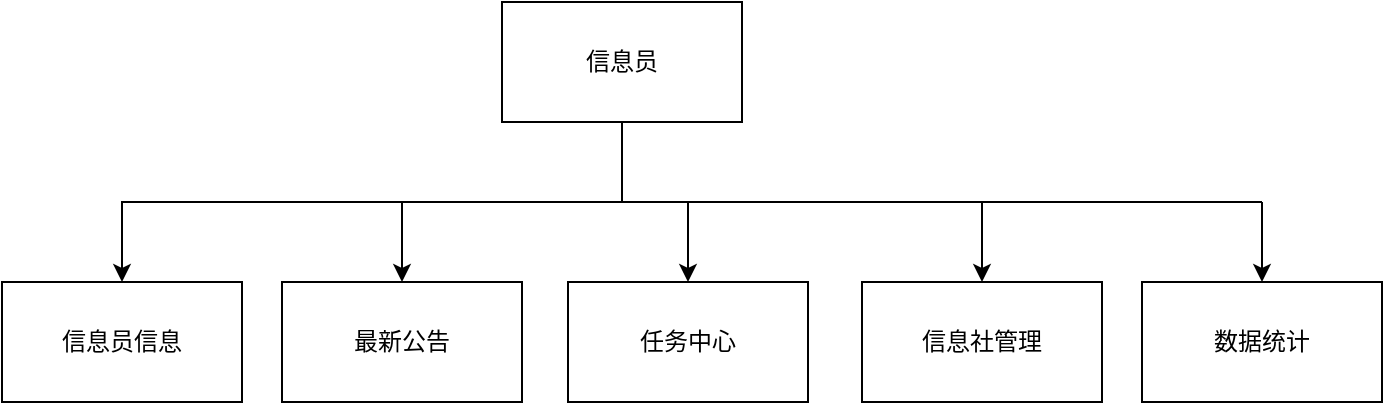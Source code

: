<mxfile version="12.2.6" type="github" pages="1"><diagram id="mOnwzDTrqxGXAMKuoLCL" name="第 1 页"><mxGraphModel dx="1408" dy="868" grid="1" gridSize="10" guides="1" tooltips="1" connect="1" arrows="1" fold="1" page="1" pageScale="1" pageWidth="827" pageHeight="1169" math="0" shadow="0"><root><mxCell id="0"/><mxCell id="1" parent="0"/><mxCell id="UQXmHDCEG2pKlZB55Uv--3" value="" style="edgeStyle=orthogonalEdgeStyle;rounded=0;orthogonalLoop=1;jettySize=auto;html=1;exitX=0.5;exitY=1;exitDx=0;exitDy=0;" edge="1" parent="1" source="UQXmHDCEG2pKlZB55Uv--1" target="UQXmHDCEG2pKlZB55Uv--2"><mxGeometry relative="1" as="geometry"><mxPoint x="380" y="130" as="sourcePoint"/></mxGeometry></mxCell><mxCell id="UQXmHDCEG2pKlZB55Uv--4" style="edgeStyle=orthogonalEdgeStyle;rounded=0;orthogonalLoop=1;jettySize=auto;html=1;" edge="1" parent="1" target="UQXmHDCEG2pKlZB55Uv--8"><mxGeometry relative="1" as="geometry"><mxPoint x="520" y="180" as="targetPoint"/><mxPoint x="380" y="140" as="sourcePoint"/><Array as="points"><mxPoint x="413" y="140"/></Array></mxGeometry></mxCell><mxCell id="UQXmHDCEG2pKlZB55Uv--1" value="信息员" style="rounded=0;whiteSpace=wrap;html=1;" vertex="1" parent="1"><mxGeometry x="320" y="40" width="120" height="60" as="geometry"/></mxCell><mxCell id="UQXmHDCEG2pKlZB55Uv--2" value="信息员信息" style="rounded=0;whiteSpace=wrap;html=1;" vertex="1" parent="1"><mxGeometry x="70" y="180" width="120" height="60" as="geometry"/></mxCell><mxCell id="UQXmHDCEG2pKlZB55Uv--7" value="最新公告" style="rounded=0;whiteSpace=wrap;html=1;" vertex="1" parent="1"><mxGeometry x="210" y="180" width="120" height="60" as="geometry"/></mxCell><mxCell id="UQXmHDCEG2pKlZB55Uv--8" value="任务中心" style="rounded=0;whiteSpace=wrap;html=1;" vertex="1" parent="1"><mxGeometry x="353" y="180" width="120" height="60" as="geometry"/></mxCell><mxCell id="UQXmHDCEG2pKlZB55Uv--12" value="" style="endArrow=classic;html=1;entryX=0.5;entryY=0;entryDx=0;entryDy=0;" edge="1" parent="1" target="UQXmHDCEG2pKlZB55Uv--7"><mxGeometry width="50" height="50" relative="1" as="geometry"><mxPoint x="270" y="140" as="sourcePoint"/><mxPoint x="120" y="260" as="targetPoint"/></mxGeometry></mxCell><mxCell id="UQXmHDCEG2pKlZB55Uv--13" value="信息社管理" style="rounded=0;whiteSpace=wrap;html=1;direction=west;" vertex="1" parent="1"><mxGeometry x="500" y="180" width="120" height="60" as="geometry"/></mxCell><mxCell id="UQXmHDCEG2pKlZB55Uv--14" value="数据统计" style="rounded=0;whiteSpace=wrap;html=1;" vertex="1" parent="1"><mxGeometry x="640" y="180" width="120" height="60" as="geometry"/></mxCell><mxCell id="UQXmHDCEG2pKlZB55Uv--22" value="" style="endArrow=none;html=1;" edge="1" parent="1"><mxGeometry width="50" height="50" relative="1" as="geometry"><mxPoint x="700" y="140" as="sourcePoint"/><mxPoint x="410" y="140" as="targetPoint"/></mxGeometry></mxCell><mxCell id="UQXmHDCEG2pKlZB55Uv--23" value="" style="endArrow=classic;html=1;entryX=0.5;entryY=1;entryDx=0;entryDy=0;" edge="1" parent="1" target="UQXmHDCEG2pKlZB55Uv--13"><mxGeometry width="50" height="50" relative="1" as="geometry"><mxPoint x="560" y="140" as="sourcePoint"/><mxPoint x="120" y="260" as="targetPoint"/></mxGeometry></mxCell><mxCell id="UQXmHDCEG2pKlZB55Uv--24" value="" style="endArrow=classic;html=1;entryX=0.5;entryY=0;entryDx=0;entryDy=0;" edge="1" parent="1" target="UQXmHDCEG2pKlZB55Uv--14"><mxGeometry width="50" height="50" relative="1" as="geometry"><mxPoint x="700" y="140" as="sourcePoint"/><mxPoint x="120" y="260" as="targetPoint"/></mxGeometry></mxCell></root></mxGraphModel></diagram></mxfile>